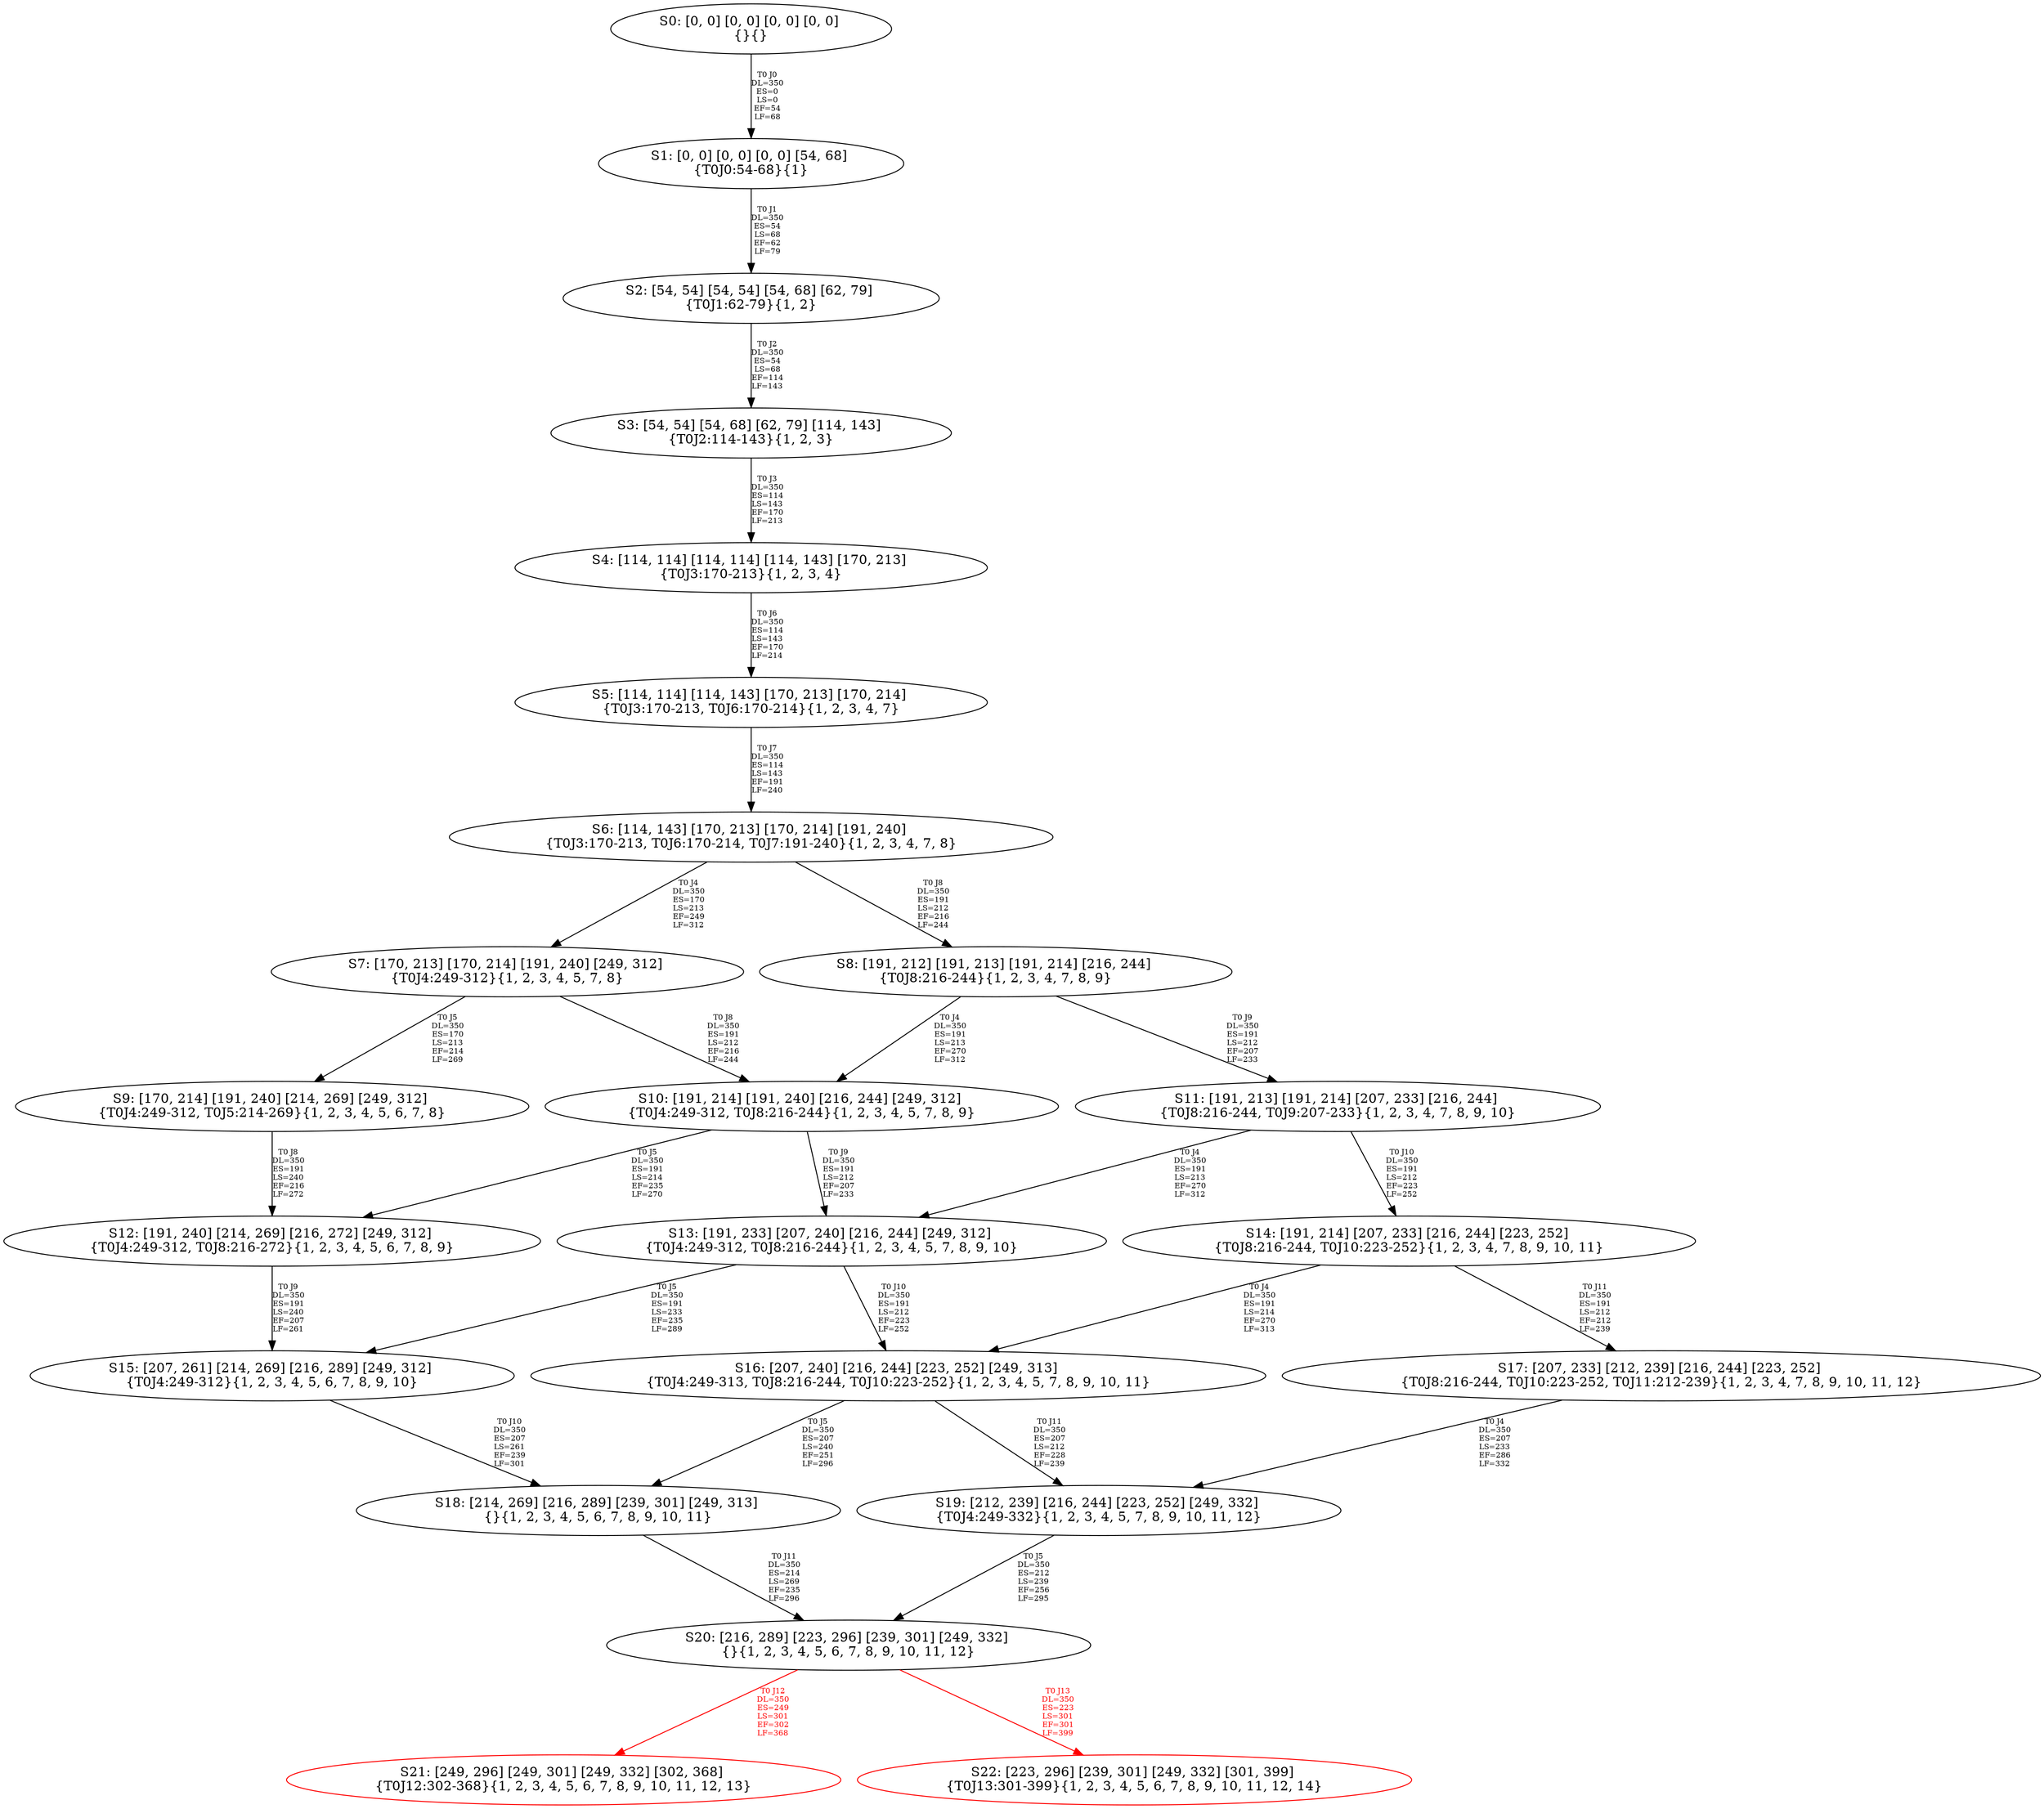 digraph {
	S0[label="S0: [0, 0] [0, 0] [0, 0] [0, 0] \n{}{}"];
	S1[label="S1: [0, 0] [0, 0] [0, 0] [54, 68] \n{T0J0:54-68}{1}"];
	S2[label="S2: [54, 54] [54, 54] [54, 68] [62, 79] \n{T0J1:62-79}{1, 2}"];
	S3[label="S3: [54, 54] [54, 68] [62, 79] [114, 143] \n{T0J2:114-143}{1, 2, 3}"];
	S4[label="S4: [114, 114] [114, 114] [114, 143] [170, 213] \n{T0J3:170-213}{1, 2, 3, 4}"];
	S5[label="S5: [114, 114] [114, 143] [170, 213] [170, 214] \n{T0J3:170-213, T0J6:170-214}{1, 2, 3, 4, 7}"];
	S6[label="S6: [114, 143] [170, 213] [170, 214] [191, 240] \n{T0J3:170-213, T0J6:170-214, T0J7:191-240}{1, 2, 3, 4, 7, 8}"];
	S7[label="S7: [170, 213] [170, 214] [191, 240] [249, 312] \n{T0J4:249-312}{1, 2, 3, 4, 5, 7, 8}"];
	S8[label="S8: [191, 212] [191, 213] [191, 214] [216, 244] \n{T0J8:216-244}{1, 2, 3, 4, 7, 8, 9}"];
	S9[label="S9: [170, 214] [191, 240] [214, 269] [249, 312] \n{T0J4:249-312, T0J5:214-269}{1, 2, 3, 4, 5, 6, 7, 8}"];
	S10[label="S10: [191, 214] [191, 240] [216, 244] [249, 312] \n{T0J4:249-312, T0J8:216-244}{1, 2, 3, 4, 5, 7, 8, 9}"];
	S11[label="S11: [191, 213] [191, 214] [207, 233] [216, 244] \n{T0J8:216-244, T0J9:207-233}{1, 2, 3, 4, 7, 8, 9, 10}"];
	S12[label="S12: [191, 240] [214, 269] [216, 272] [249, 312] \n{T0J4:249-312, T0J8:216-272}{1, 2, 3, 4, 5, 6, 7, 8, 9}"];
	S13[label="S13: [191, 233] [207, 240] [216, 244] [249, 312] \n{T0J4:249-312, T0J8:216-244}{1, 2, 3, 4, 5, 7, 8, 9, 10}"];
	S14[label="S14: [191, 214] [207, 233] [216, 244] [223, 252] \n{T0J8:216-244, T0J10:223-252}{1, 2, 3, 4, 7, 8, 9, 10, 11}"];
	S15[label="S15: [207, 261] [214, 269] [216, 289] [249, 312] \n{T0J4:249-312}{1, 2, 3, 4, 5, 6, 7, 8, 9, 10}"];
	S16[label="S16: [207, 240] [216, 244] [223, 252] [249, 313] \n{T0J4:249-313, T0J8:216-244, T0J10:223-252}{1, 2, 3, 4, 5, 7, 8, 9, 10, 11}"];
	S17[label="S17: [207, 233] [212, 239] [216, 244] [223, 252] \n{T0J8:216-244, T0J10:223-252, T0J11:212-239}{1, 2, 3, 4, 7, 8, 9, 10, 11, 12}"];
	S18[label="S18: [214, 269] [216, 289] [239, 301] [249, 313] \n{}{1, 2, 3, 4, 5, 6, 7, 8, 9, 10, 11}"];
	S19[label="S19: [212, 239] [216, 244] [223, 252] [249, 332] \n{T0J4:249-332}{1, 2, 3, 4, 5, 7, 8, 9, 10, 11, 12}"];
	S20[label="S20: [216, 289] [223, 296] [239, 301] [249, 332] \n{}{1, 2, 3, 4, 5, 6, 7, 8, 9, 10, 11, 12}"];
	S21[label="S21: [249, 296] [249, 301] [249, 332] [302, 368] \n{T0J12:302-368}{1, 2, 3, 4, 5, 6, 7, 8, 9, 10, 11, 12, 13}"];
	S22[label="S22: [223, 296] [239, 301] [249, 332] [301, 399] \n{T0J13:301-399}{1, 2, 3, 4, 5, 6, 7, 8, 9, 10, 11, 12, 14}"];
	S0 -> S1[label="T0 J0\nDL=350\nES=0\nLS=0\nEF=54\nLF=68",fontsize=8];
	S1 -> S2[label="T0 J1\nDL=350\nES=54\nLS=68\nEF=62\nLF=79",fontsize=8];
	S2 -> S3[label="T0 J2\nDL=350\nES=54\nLS=68\nEF=114\nLF=143",fontsize=8];
	S3 -> S4[label="T0 J3\nDL=350\nES=114\nLS=143\nEF=170\nLF=213",fontsize=8];
	S4 -> S5[label="T0 J6\nDL=350\nES=114\nLS=143\nEF=170\nLF=214",fontsize=8];
	S5 -> S6[label="T0 J7\nDL=350\nES=114\nLS=143\nEF=191\nLF=240",fontsize=8];
	S6 -> S7[label="T0 J4\nDL=350\nES=170\nLS=213\nEF=249\nLF=312",fontsize=8];
	S6 -> S8[label="T0 J8\nDL=350\nES=191\nLS=212\nEF=216\nLF=244",fontsize=8];
	S7 -> S9[label="T0 J5\nDL=350\nES=170\nLS=213\nEF=214\nLF=269",fontsize=8];
	S7 -> S10[label="T0 J8\nDL=350\nES=191\nLS=212\nEF=216\nLF=244",fontsize=8];
	S8 -> S10[label="T0 J4\nDL=350\nES=191\nLS=213\nEF=270\nLF=312",fontsize=8];
	S8 -> S11[label="T0 J9\nDL=350\nES=191\nLS=212\nEF=207\nLF=233",fontsize=8];
	S9 -> S12[label="T0 J8\nDL=350\nES=191\nLS=240\nEF=216\nLF=272",fontsize=8];
	S10 -> S12[label="T0 J5\nDL=350\nES=191\nLS=214\nEF=235\nLF=270",fontsize=8];
	S10 -> S13[label="T0 J9\nDL=350\nES=191\nLS=212\nEF=207\nLF=233",fontsize=8];
	S11 -> S13[label="T0 J4\nDL=350\nES=191\nLS=213\nEF=270\nLF=312",fontsize=8];
	S11 -> S14[label="T0 J10\nDL=350\nES=191\nLS=212\nEF=223\nLF=252",fontsize=8];
	S12 -> S15[label="T0 J9\nDL=350\nES=191\nLS=240\nEF=207\nLF=261",fontsize=8];
	S13 -> S15[label="T0 J5\nDL=350\nES=191\nLS=233\nEF=235\nLF=289",fontsize=8];
	S13 -> S16[label="T0 J10\nDL=350\nES=191\nLS=212\nEF=223\nLF=252",fontsize=8];
	S14 -> S16[label="T0 J4\nDL=350\nES=191\nLS=214\nEF=270\nLF=313",fontsize=8];
	S14 -> S17[label="T0 J11\nDL=350\nES=191\nLS=212\nEF=212\nLF=239",fontsize=8];
	S15 -> S18[label="T0 J10\nDL=350\nES=207\nLS=261\nEF=239\nLF=301",fontsize=8];
	S16 -> S18[label="T0 J5\nDL=350\nES=207\nLS=240\nEF=251\nLF=296",fontsize=8];
	S16 -> S19[label="T0 J11\nDL=350\nES=207\nLS=212\nEF=228\nLF=239",fontsize=8];
	S17 -> S19[label="T0 J4\nDL=350\nES=207\nLS=233\nEF=286\nLF=332",fontsize=8];
	S18 -> S20[label="T0 J11\nDL=350\nES=214\nLS=269\nEF=235\nLF=296",fontsize=8];
	S19 -> S20[label="T0 J5\nDL=350\nES=212\nLS=239\nEF=256\nLF=295",fontsize=8];
	S20 -> S21[label="T0 J12\nDL=350\nES=249\nLS=301\nEF=302\nLF=368",color=Red,fontcolor=Red,fontsize=8];
S21[color=Red];
	S20 -> S22[label="T0 J13\nDL=350\nES=223\nLS=301\nEF=301\nLF=399",color=Red,fontcolor=Red,fontsize=8];
S22[color=Red];
}
